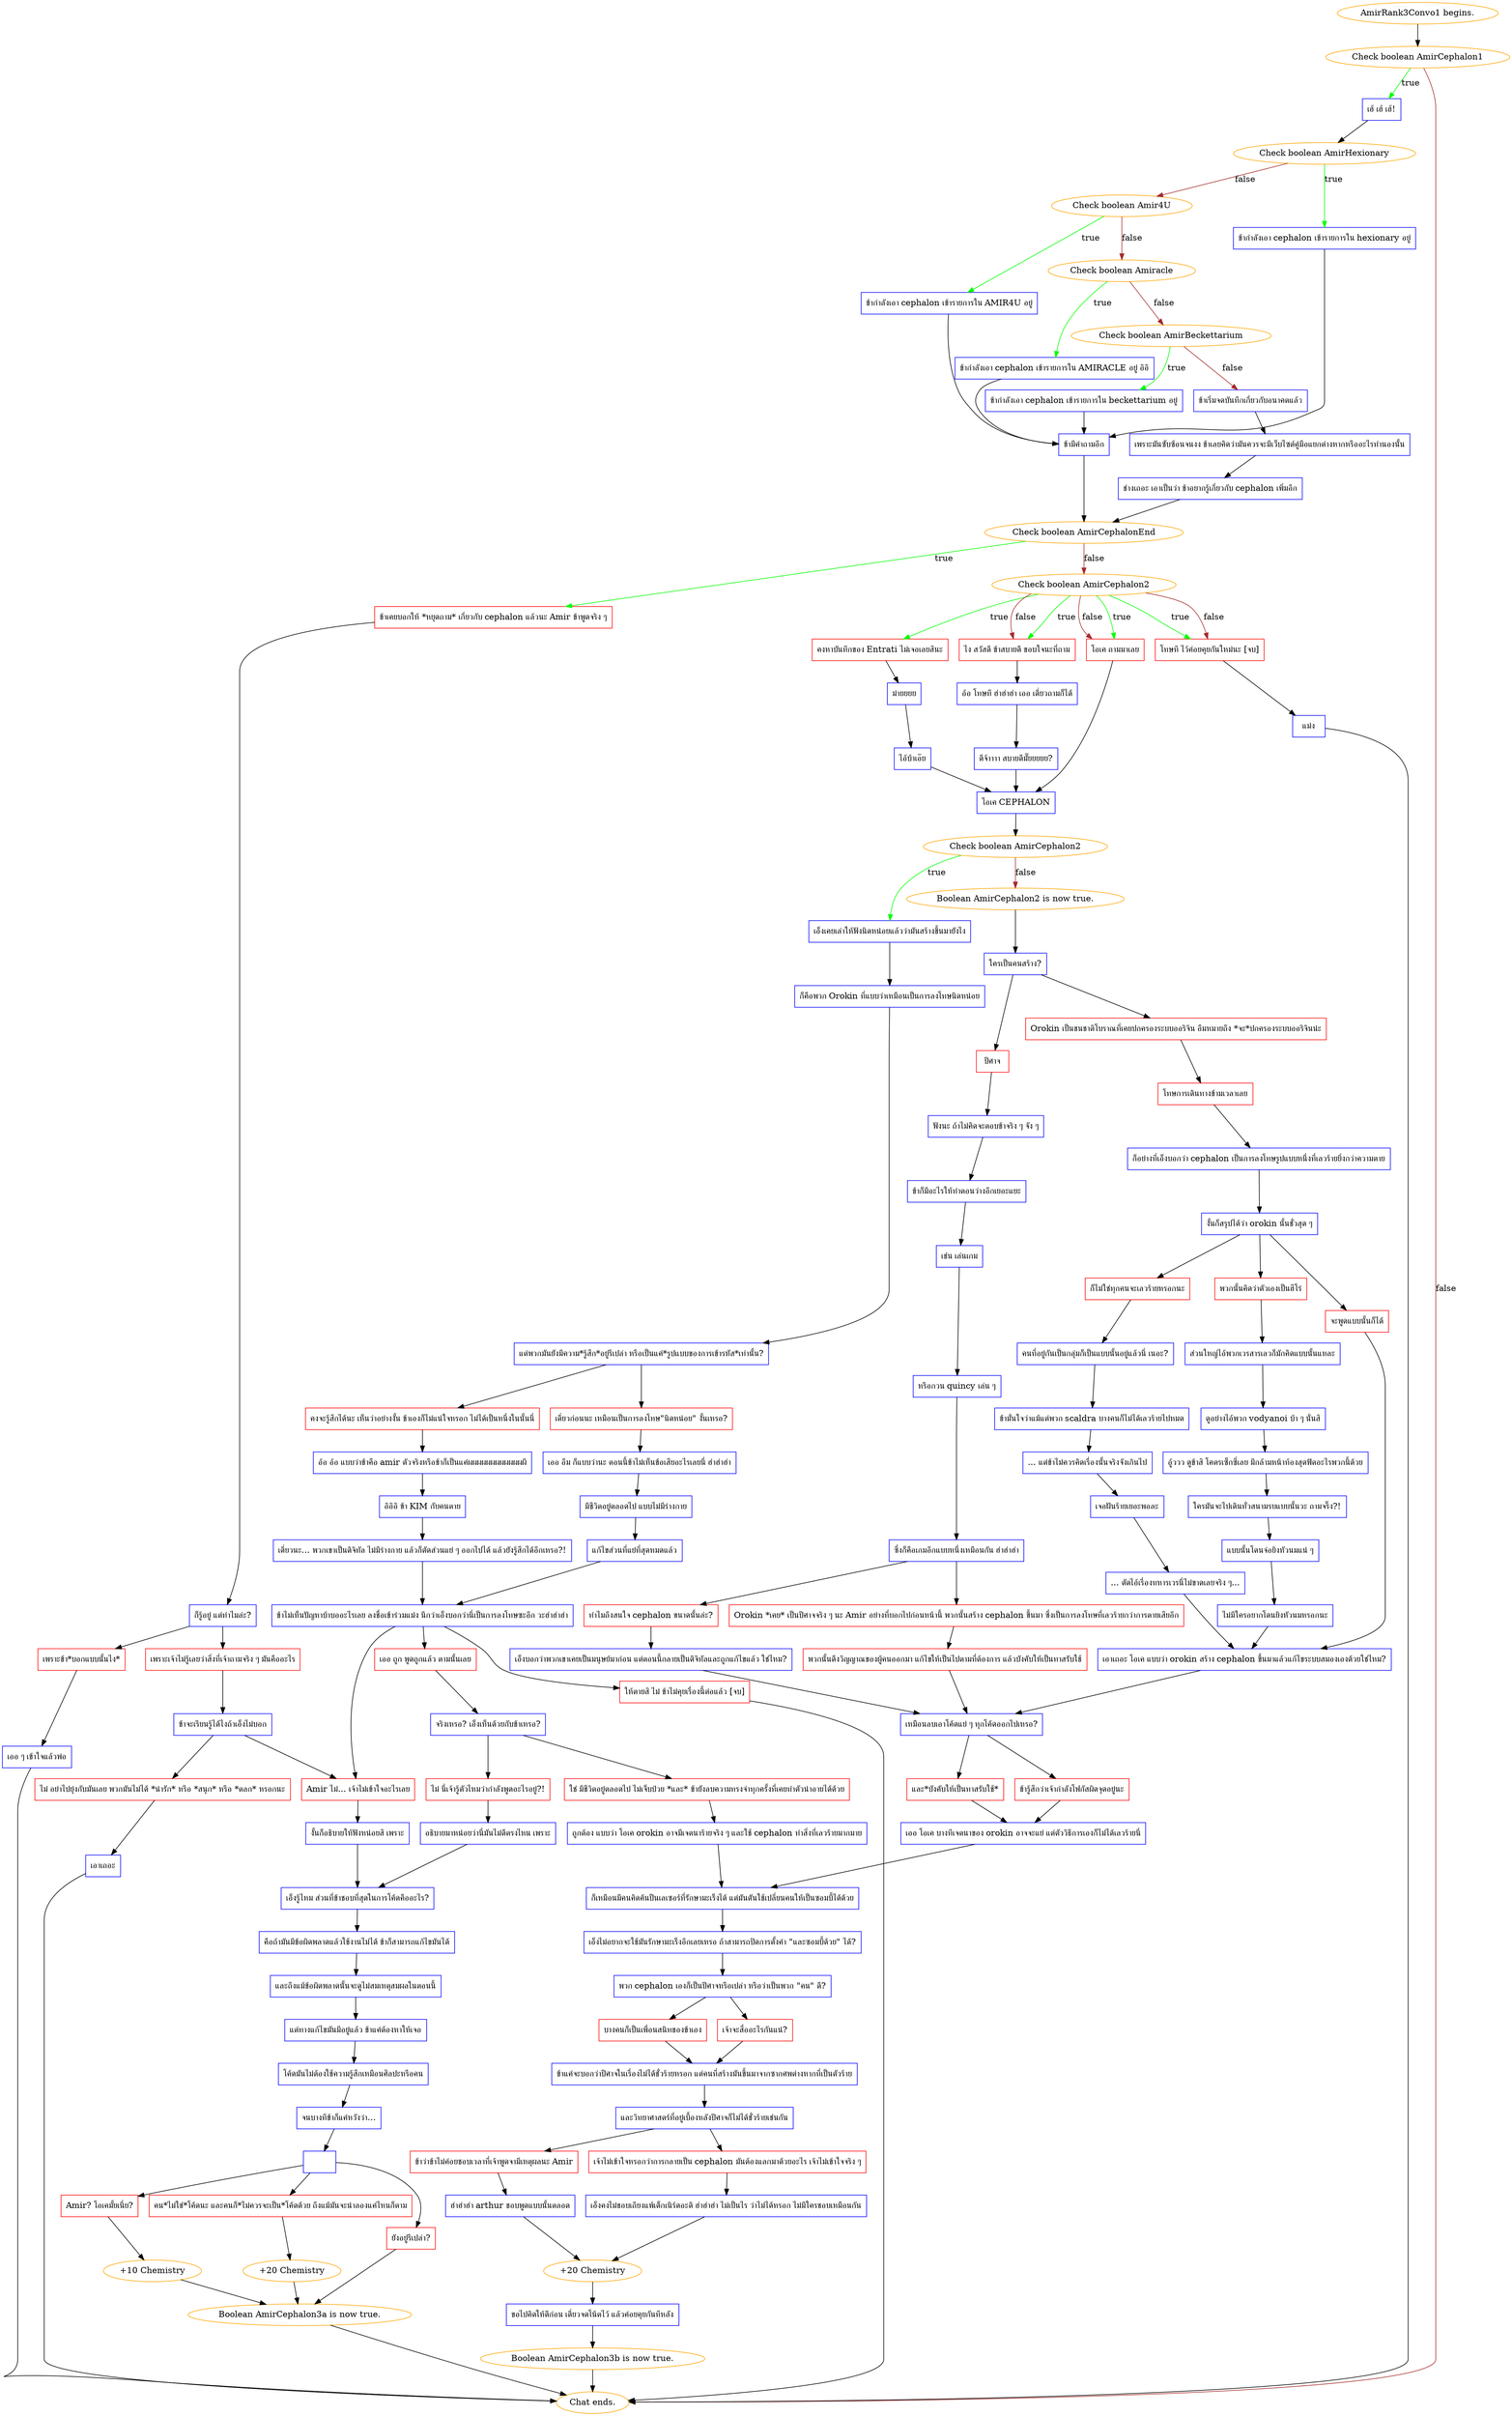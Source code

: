 digraph {
	"AmirRank3Convo1 begins." [color=orange];
		"AmirRank3Convo1 begins." -> j3762237254;
	j3762237254 [label="Check boolean AmirCephalon1",color=orange];
		j3762237254 -> j2501060687 [label=true,color=green];
		j3762237254 -> "Chat ends." [label=false,color=brown];
	j2501060687 [label="เฮ้ เฮ้ เฮ้!",shape=box,color=blue];
		j2501060687 -> j17917532;
	"Chat ends." [color=orange];
	j17917532 [label="Check boolean AmirHexionary",color=orange];
		j17917532 -> j1930138742 [label=true,color=green];
		j17917532 -> j707512710 [label=false,color=brown];
	j1930138742 [label="ข้ากำลังเอา cephalon เข้ารายการใน hexionary อยู่",shape=box,color=blue];
		j1930138742 -> j1847467318;
	j707512710 [label="Check boolean Amir4U",color=orange];
		j707512710 -> j233163783 [label=true,color=green];
		j707512710 -> j3973839066 [label=false,color=brown];
	j1847467318 [label="ข้ามีคำถามอีก",shape=box,color=blue];
		j1847467318 -> j68677739;
	j233163783 [label="ข้ากำลังเอา cephalon เข้ารายการใน AMIR4U อยู่",shape=box,color=blue];
		j233163783 -> j1847467318;
	j3973839066 [label="Check boolean Amiracle",color=orange];
		j3973839066 -> j980488590 [label=true,color=green];
		j3973839066 -> j2395187789 [label=false,color=brown];
	j68677739 [label="Check boolean AmirCephalonEnd",color=orange];
		j68677739 -> j402466047 [label=true,color=green];
		j68677739 -> j3078152458 [label=false,color=brown];
	j980488590 [label="ข้ากำลังเอา cephalon เข้ารายการใน AMIRACLE อยู่ อิอิ",shape=box,color=blue];
		j980488590 -> j1847467318;
	j2395187789 [label="Check boolean AmirBeckettarium",color=orange];
		j2395187789 -> j647440896 [label=true,color=green];
		j2395187789 -> j2250162061 [label=false,color=brown];
	j402466047 [label="ข้าเคยบอกให้ *หยุดถาม* เกี่ยวกับ cephalon แล้วนะ Amir ข้าพูดจริง ๆ",shape=box,color=red];
		j402466047 -> j1041858040;
	j3078152458 [label="Check boolean AmirCephalon2",color=orange];
		j3078152458 -> j2641903893 [label=true,color=green];
		j3078152458 -> j340365569 [label=true,color=green];
		j3078152458 -> j1119352654 [label=true,color=green];
		j3078152458 -> j3952422461 [label=true,color=green];
		j3078152458 -> j340365569 [label=false,color=brown];
		j3078152458 -> j1119352654 [label=false,color=brown];
		j3078152458 -> j3952422461 [label=false,color=brown];
	j647440896 [label="ข้ากำลังเอา cephalon เข้ารายการใน beckettarium อยู่",shape=box,color=blue];
		j647440896 -> j1847467318;
	j2250162061 [label="ข้าเริ่มจดบันทึกเกี่ยวกับอนาคตแล้ว",shape=box,color=blue];
		j2250162061 -> j2983514812;
	j1041858040 [label="ก็รู้อยู่ แต่ทำไมล่ะ?",shape=box,color=blue];
		j1041858040 -> j3995581464;
		j1041858040 -> j2204154053;
	j2641903893 [label="คงหาบันทึกของ Entrati ไม่เจอเลยสินะ",shape=box,color=red];
		j2641903893 -> j2693109262;
	j340365569 [label="ไง สวัสดี ข้าสบายดี ขอบใจนะที่ถาม",shape=box,color=red];
		j340365569 -> j3706299675;
	j1119352654 [label="โอเค ถามมาเลย",shape=box,color=red];
		j1119352654 -> j1512364183;
	j3952422461 [label="โทษที ไว้ค่อยคุยกันใหม่นะ [จบ]",shape=box,color=red];
		j3952422461 -> j4026349485;
	j2983514812 [label="เพราะมันซับซ้อนจนงง ข้าเลยคิดว่ามันควรจะมีเว็บไซต์คู่มือแยกต่างหากหรืออะไรทำนองนั้น",shape=box,color=blue];
		j2983514812 -> j1672208001;
	j3995581464 [label="เพราะข้า*บอกแบบนั้นไง*",shape=box,color=red];
		j3995581464 -> j1210592374;
	j2204154053 [label="เพราะเจ้าไม่รู้เลยว่าสิ่งที่เจ้าถามจริง ๆ มันคืออะไร",shape=box,color=red];
		j2204154053 -> j3901390807;
	j2693109262 [label="ม่ายยยย",shape=box,color=blue];
		j2693109262 -> j967693774;
	j3706299675 [label="อ้อ โทษที ฮ่าฮ่าฮ่า เออ เดี๋ยวถามก็ได้",shape=box,color=blue];
		j3706299675 -> j313150026;
	j1512364183 [label="โอเค CEPHALON",shape=box,color=blue];
		j1512364183 -> j3708984879;
	j4026349485 [label="แม่ง",shape=box,color=blue];
		j4026349485 -> "Chat ends.";
	j1672208001 [label="ช่างเถอะ เอาเป็นว่า ข้าอยากรู้เกี่ยวกับ cephalon เพิ่มอีก",shape=box,color=blue];
		j1672208001 -> j68677739;
	j1210592374 [label="เออ ๆ เข้าใจแล้วพ่อ",shape=box,color=blue];
		j1210592374 -> "Chat ends.";
	j3901390807 [label="ข้าจะเรียนรู้ได้ไงถ้าเอ็งไม่บอก",shape=box,color=blue];
		j3901390807 -> j3380891010;
		j3901390807 -> j402467611;
	j967693774 [label="ไอ้บ้าเอ๊ย",shape=box,color=blue];
		j967693774 -> j1512364183;
	j313150026 [label="ดีจ้าาาา สบายดีมั๊ยยยยย?",shape=box,color=blue];
		j313150026 -> j1512364183;
	j3708984879 [label="Check boolean AmirCephalon2",color=orange];
		j3708984879 -> j4236620204 [label=true,color=green];
		j3708984879 -> j1379596336 [label=false,color=brown];
	j3380891010 [label="Amir ไม่... เจ้าไม่เข้าใจอะไรเลย",shape=box,color=red];
		j3380891010 -> j40055331;
	j402467611 [label="ไม่ อย่าไปยุ่งกับมันเลย พวกมันไม่ได้ *น่ารัก* หรือ *สนุก* หรือ *ตลก* หรอกนะ",shape=box,color=red];
		j402467611 -> j527025807;
	j4236620204 [label="เอ็งเคยเล่าให้ฟังนิดหน่อยแล้วว่ามันสร้างขึ้นมายังไง",shape=box,color=blue];
		j4236620204 -> j2194337370;
	j1379596336 [label="Boolean AmirCephalon2 is now true.",color=orange];
		j1379596336 -> j1982387748;
	j40055331 [label="งั้นก็อธิบายให้ฟังหน่อยสิ เพราะ",shape=box,color=blue];
		j40055331 -> j3278170980;
	j527025807 [label="เอาเถอะ",shape=box,color=blue];
		j527025807 -> "Chat ends.";
	j2194337370 [label="ก็คือพวก Orokin ที่แบบว่าเหมือนเป็นการลงโทษนิดหน่อย",shape=box,color=blue];
		j2194337370 -> j3917638412;
	j1982387748 [label="ใครเป็นคนสร้าง?",shape=box,color=blue];
		j1982387748 -> j920568821;
		j1982387748 -> j593926452;
	j3278170980 [label="เอ็งรู้ไหม ส่วนที่ข้าชอบที่สุดในการโค้ดคืออะไร?",shape=box,color=blue];
		j3278170980 -> j3668858830;
	j3917638412 [label="แต่พวกมันยังมีความ*รู้สึก*อยู่รึเปล่า หรือเป็นแค่*รูปแบบของการเข้ารหัส*เท่านั้น?",shape=box,color=blue];
		j3917638412 -> j2349882378;
		j3917638412 -> j3251837179;
	j920568821 [label="ปีศาจ",shape=box,color=red];
		j920568821 -> j2140170785;
	j593926452 [label="Orokin เป็นชนชาติโบราณที่เคยปกครองระบบออริจิน อืมหมายถึง *จะ*ปกครองระบบออริจินน่ะ",shape=box,color=red];
		j593926452 -> j3758270064;
	j3668858830 [label="คือถ้ามันมีข้อผิดพลาดแล้วใช้งานไม่ได้ ข้าก็สามารถแก้ไขมันได้",shape=box,color=blue];
		j3668858830 -> j817407876;
	j2349882378 [label="เดี๋ยวก่อนนะ เหมือนเป็นการลงโทษ\"นิดหน่อย\" งั้นเหรอ?",shape=box,color=red];
		j2349882378 -> j1280219594;
	j3251837179 [label="คงจะรู้สึกได้นะ เห็นว่าอย่างงั้น ข้าเองก็ไม่แน่ใจหรอก ไม่ได้เป็นหนึ่งในนั้นนี่",shape=box,color=red];
		j3251837179 -> j3846378285;
	j2140170785 [label="ฟังนะ ถ้าไม่คิดจะตอบข้าจริง ๆ จัง ๆ",shape=box,color=blue];
		j2140170785 -> j893705202;
	j3758270064 [label="โทษการเดินทางข้ามเวลาเลย",shape=box,color=red];
		j3758270064 -> j3896807948;
	j817407876 [label="และถึงแม้ข้อผิดพลาดนั้นจะดูไม่สมเหตุสมผลในตอนนี้",shape=box,color=blue];
		j817407876 -> j3338510183;
	j1280219594 [label="เออ อืม ก็แบบว่านะ ตอนนี้ข้าไม่เห็นข้อเสียอะไรเลยนี่ ฮ่าฮ่าฮ่า",shape=box,color=blue];
		j1280219594 -> j2239919656;
	j3846378285 [label="อ้อ อ้อ แบบว่าข้าคือ amir ตัวจริงหรือข้าก็เป็นแค่ผผผผผผผผผผผผผี",shape=box,color=blue];
		j3846378285 -> j3624295040;
	j893705202 [label="ข้าก็มีอะไรให้ทำตอนว่างอีกเยอะแยะ",shape=box,color=blue];
		j893705202 -> j2862982633;
	j3896807948 [label="ก็อย่างที่เอ็งบอกว่า cephalon เป็นการลงโทษรูปแบบหนึ่งที่เลวร้ายยิ่งกว่าความตาย",shape=box,color=blue];
		j3896807948 -> j4221672883;
	j3338510183 [label="แต่ทางแก้ไขมันมีอยู่แล้ว ข้าแค่ต้องหาให้เจอ",shape=box,color=blue];
		j3338510183 -> j2869083999;
	j2239919656 [label="มีชีวิตอยู่ตลอดไป แบบไม่มีร่างกาย",shape=box,color=blue];
		j2239919656 -> j2103067875;
	j3624295040 [label="อิอิอิ ข้า KIM กับคนตาย",shape=box,color=blue];
		j3624295040 -> j3680907568;
	j2862982633 [label="เช่น เล่นเกม",shape=box,color=blue];
		j2862982633 -> j3531861594;
	j4221672883 [label="งั้นก็สรุปได้ว่า orokin นั้นชั่วสุด ๆ",shape=box,color=blue];
		j4221672883 -> j1666539689;
		j4221672883 -> j1956324768;
		j4221672883 -> j768251962;
	j2869083999 [label="โค้ดมันไม่ต้องใช้ความรู้สึกเหมือนศิลปะหรือคน",shape=box,color=blue];
		j2869083999 -> j3974433516;
	j2103067875 [label="แก้ไขส่วนที่แย่ที่สุดหมดแล้ว",shape=box,color=blue];
		j2103067875 -> j923352445;
	j3680907568 [label="เดี๋ยวนะ... พวกเขาเป็นดิจิทัล ไม่มีร่างกาย แล้วก็ตัดส่วนแย่ ๆ ออกไปได้ แล้วยังรู้สึกได้อีกเหรอ?!",shape=box,color=blue];
		j3680907568 -> j923352445;
	j3531861594 [label="หรือกวน quincy เล่น ๆ",shape=box,color=blue];
		j3531861594 -> j383226806;
	j1666539689 [label="จะพูดแบบนั้นก็ได้",shape=box,color=red];
		j1666539689 -> j932279971;
	j1956324768 [label="ก็ไม่ใช่ทุกคนจะเลวร้ายหรอกนะ",shape=box,color=red];
		j1956324768 -> j3750163386;
	j768251962 [label="พวกนั้นคิดว่าตัวเองเป็นฮีโร่",shape=box,color=red];
		j768251962 -> j3500881331;
	j3974433516 [label="จนบางทีข้าก็แค่หวังว่า…",shape=box,color=blue];
		j3974433516 -> j1760070316;
	j923352445 [label="ข้าไม่เห็นปัญหาบ้าบออะไรเลย ลงชื่อเข้าร่วมแม่ง นึกว่าเอ็งบอกว่านี่เป็นการลงโทษซะอีก วะฮ่าฮ่าฮ่า",shape=box,color=blue];
		j923352445 -> j3380891010;
		j923352445 -> j3695048783;
		j923352445 -> j196175417;
	j383226806 [label="ซึ่งก็คือเกมอีกแบบหนึ่งเหมือนกัน ฮ่าฮ่าฮ่า",shape=box,color=blue];
		j383226806 -> j1874210612;
		j383226806 -> j4010476993;
	j932279971 [label="เอาเถอะ โอเค แบบว่า orokin สร้าง cephalon ขึ้นมาแล้วแก้ไขระบบสมองเองด้วยใช่ไหม?",shape=box,color=blue];
		j932279971 -> j1298899792;
	j3750163386 [label="คนที่อยู่กันเป็นกลุ่มก็เป็นแบบนั้นอยู่แล้วนี่ เนอะ?",shape=box,color=blue];
		j3750163386 -> j2047432726;
	j3500881331 [label="ส่วนใหญ่ไอ้พวกเวรสารเลวก็มักคิดแบบนั้นแหละ",shape=box,color=blue];
		j3500881331 -> j3962716068;
	j1760070316 [label="",shape=box,color=blue];
		j1760070316 -> j2578310557;
		j1760070316 -> j3641853970;
		j1760070316 -> j3031947669;
	j3695048783 [label="เออ ถูก พูดถูกแล้ว ตามนั้นเลย",shape=box,color=red];
		j3695048783 -> j1217913761;
	j196175417 [label="ให้ตายสิ ไม่ ข้าไม่คุยเรื่องนี้ต่อแล้ว [จบ]",shape=box,color=red];
		j196175417 -> "Chat ends.";
	j1874210612 [label="ทำไมถึงสนใจ cephalon ขนาดนั้นล่ะ?",shape=box,color=red];
		j1874210612 -> j1773159758;
	j4010476993 [label="Orokin *เคย* เป็นปีศาจจริง ๆ นะ Amir อย่างที่บอกไปก่อนหน้านี้ พวกนั้นสร้าง cephalon ขึ้นมา ซึ่งเป็นการลงโทษที่เลวร้ายกว่าการตายเสียอีก",shape=box,color=red];
		j4010476993 -> j3416510242;
	j1298899792 [label="เหมือนลบเอาโค้ดแย่ ๆ ทุกโค้ดออกไปเหรอ?",shape=box,color=blue];
		j1298899792 -> j3866932634;
		j1298899792 -> j3735995391;
	j2047432726 [label="ข้ามั่นใจว่าแม้แต่พวก scaldra บางคนก็ไม่ได้เลวร้ายไปหมด",shape=box,color=blue];
		j2047432726 -> j3333946096;
	j3962716068 [label="ดูอย่างไอ้พวก vodyanoi บ้า ๆ นั่นสิ",shape=box,color=blue];
		j3962716068 -> j1848418073;
	j2578310557 [label="Amir? โอเคมั้ยเนี่ย?",shape=box,color=red];
		j2578310557 -> j4073985049;
	j3641853970 [label="คน*ไม่ใช่*โค้ดนะ และคนก็*ไม่ควรจะเป็น*โค้ดด้วย ถึงแม้มันจะน่าลองแค่ไหนก็ตาม",shape=box,color=red];
		j3641853970 -> j4214579907;
	j3031947669 [label="ยังอยู่รึเปล่า?",shape=box,color=red];
		j3031947669 -> j260842033;
	j1217913761 [label="จริงเหรอ? เอ็งเห็นด้วยกับข้าเหรอ?",shape=box,color=blue];
		j1217913761 -> j1995247987;
		j1217913761 -> j2973382393;
	j1773159758 [label="เอ็งบอกว่าพวกเขาเคยเป็นมนุษย์มาก่อน แต่ตอนนี้กลายเป็นดิจิทัลและถูกแก้ไขแล้ว ใช่ไหม?",shape=box,color=blue];
		j1773159758 -> j1298899792;
	j3416510242 [label="พวกนั้นดึงวิญญาณของผู้คนออกมา แก้ไขให้เป็นไปตามที่ต้องการ แล้วบังคับให้เป็นทาสรับใช้",shape=box,color=red];
		j3416510242 -> j1298899792;
	j3866932634 [label="ข้ารู้สึกว่าเจ้ากำลังโฟกัสผิดจุดอยู่นะ",shape=box,color=red];
		j3866932634 -> j3381994472;
	j3735995391 [label="และ*บังคับให้เป็นทาสรับใช้*",shape=box,color=red];
		j3735995391 -> j3381994472;
	j3333946096 [label="... แต่ข้าไม่ควรคิดเรื่องนั้นจริงจังเกินไป",shape=box,color=blue];
		j3333946096 -> j1116447046;
	j1848418073 [label="อู้ววว ดูข้าสิ โคตรเซ็กซี่เลย มีกล้ามหน้าท้องสุดฟิตอะไรพวกนี้ด้วย",shape=box,color=blue];
		j1848418073 -> j481146074;
	j4073985049 [label="+10 Chemistry",color=orange];
		j4073985049 -> j260842033;
	j4214579907 [label="+20 Chemistry",color=orange];
		j4214579907 -> j260842033;
	j260842033 [label="Boolean AmirCephalon3a is now true.",color=orange];
		j260842033 -> "Chat ends.";
	j1995247987 [label="ไม่ นี่เจ้ารู้ตัวไหมว่ากำลังพูดอะไรอยู่?!",shape=box,color=red];
		j1995247987 -> j148000833;
	j2973382393 [label="ใช่ มีชีวิตอยู่ตลอดไป ไม่เจ็บป่วย *และ* ข้ายังลบความทรงจำทุกครั้งที่เคยทำตัวน่าอายได้ด้วย",shape=box,color=red];
		j2973382393 -> j295875102;
	j3381994472 [label="เออ โอเค บางทีเจตนาของ orokin อาจจะแย่ แต่ตัววิธีการเองก็ไม่ได้เลวร้ายนี่",shape=box,color=blue];
		j3381994472 -> j2513015162;
	j1116447046 [label="เจอฝันร้ายเยอะพอละ",shape=box,color=blue];
		j1116447046 -> j1412426;
	j481146074 [label="ใครมันจะไปเดินทั่วสนามรบแบบนั้นวะ ถามจริ๊ง?!",shape=box,color=blue];
		j481146074 -> j2219015813;
	j148000833 [label="อธิบายมาหน่อยว่านี่มันไม่ดีตรงไหน เพราะ",shape=box,color=blue];
		j148000833 -> j3278170980;
	j295875102 [label="ถูกต้อง แบบว่า โอเค orokin อาจมีเจตนาร้ายจริง ๆ และใช้ cephalon ทำสิ่งที่เลวร้ายมากมาย",shape=box,color=blue];
		j295875102 -> j2513015162;
	j2513015162 [label="ก็เหมือนมีคนคิดค้นปืนเลเซอร์ที่รักษามะเร็งได้ แต่มันดันใช้เปลี่ยนคนให้เป็นซอมบี้ได้ด้วย",shape=box,color=blue];
		j2513015162 -> j3838406100;
	j1412426 [label="... ตัดไอ้เรื่องทหารเวรนี่ไม่ขาดเลยจริง ๆ...",shape=box,color=blue];
		j1412426 -> j932279971;
	j2219015813 [label="แบบนั้นโดนจ่อยิงหัวนมแน่ ๆ",shape=box,color=blue];
		j2219015813 -> j852131062;
	j3838406100 [label="เอ็งไม่อยากจะใช้มันรักษามะเร็งอีกเลยเหรอ ถ้าสามารถปิดการตั้งค่า \"และซอมบี้ด้วย\" ได้?",shape=box,color=blue];
		j3838406100 -> j563176245;
	j852131062 [label="ไม่มีใครอยากโดนยิงหัวนมหรอกนะ",shape=box,color=blue];
		j852131062 -> j932279971;
	j563176245 [label="พวก cephalon เองก็เป็นปีศาจหรือเปล่า หรือว่าเป็นพวก \"คน\" ดี?",shape=box,color=blue];
		j563176245 -> j2656831695;
		j563176245 -> j2171098537;
	j2656831695 [label="บางคนก็เป็นเพื่อนสนิทของข้าเอง",shape=box,color=red];
		j2656831695 -> j3087740665;
	j2171098537 [label="เจ้าจะสื่ออะไรกันแน่?",shape=box,color=red];
		j2171098537 -> j3087740665;
	j3087740665 [label="ข้าแค่จะบอกว่าปีศาจในเรื่องไม่ได้ชั่วร้ายหรอก แต่คนที่สร้างมันขึ้นมาจากซากศพต่างหากที่เป็นตัวร้าย",shape=box,color=blue];
		j3087740665 -> j3174581775;
	j3174581775 [label="และวิทยาศาสตร์ที่อยู่เบื้องหลังปีศาจก็ไม่ได้ชั่วร้ายเช่นกัน",shape=box,color=blue];
		j3174581775 -> j1911660317;
		j3174581775 -> j585962796;
	j1911660317 [label="ข้าว่าข้าไม่ค่อยชอบเวลาที่เจ้าพูดจามีเหตุผลนะ Amir",shape=box,color=red];
		j1911660317 -> j2960352608;
	j585962796 [label="เจ้าไม่เข้าใจหรอกว่าการกลายเป็น cephalon มันต้องแลกมาด้วยอะไร เจ้าไม่เข้าใจจริง ๆ",shape=box,color=red];
		j585962796 -> j1060806260;
	j2960352608 [label="ฮ่าฮ่าฮ่า arthur ชอบพูดแบบนั้นตลอด",shape=box,color=blue];
		j2960352608 -> j2846750215;
	j1060806260 [label="เอ็งคงไม่ชอบเถียงแพ้เด็กเนิร์ดอะดิ ฮ่าฮ่าฮ่า ไม่เป็นไร ว่าไม่ได้หรอก ไม่มีใครชอบเหมือนกัน",shape=box,color=blue];
		j1060806260 -> j2846750215;
	j2846750215 [label="+20 Chemistry",color=orange];
		j2846750215 -> j651918367;
	j651918367 [label="ขอไปคิดให้ดีก่อน เดี๋ยวจดโน้ตไว้ แล้วค่อยคุยกันทีหลัง",shape=box,color=blue];
		j651918367 -> j3124569112;
	j3124569112 [label="Boolean AmirCephalon3b is now true.",color=orange];
		j3124569112 -> "Chat ends.";
}